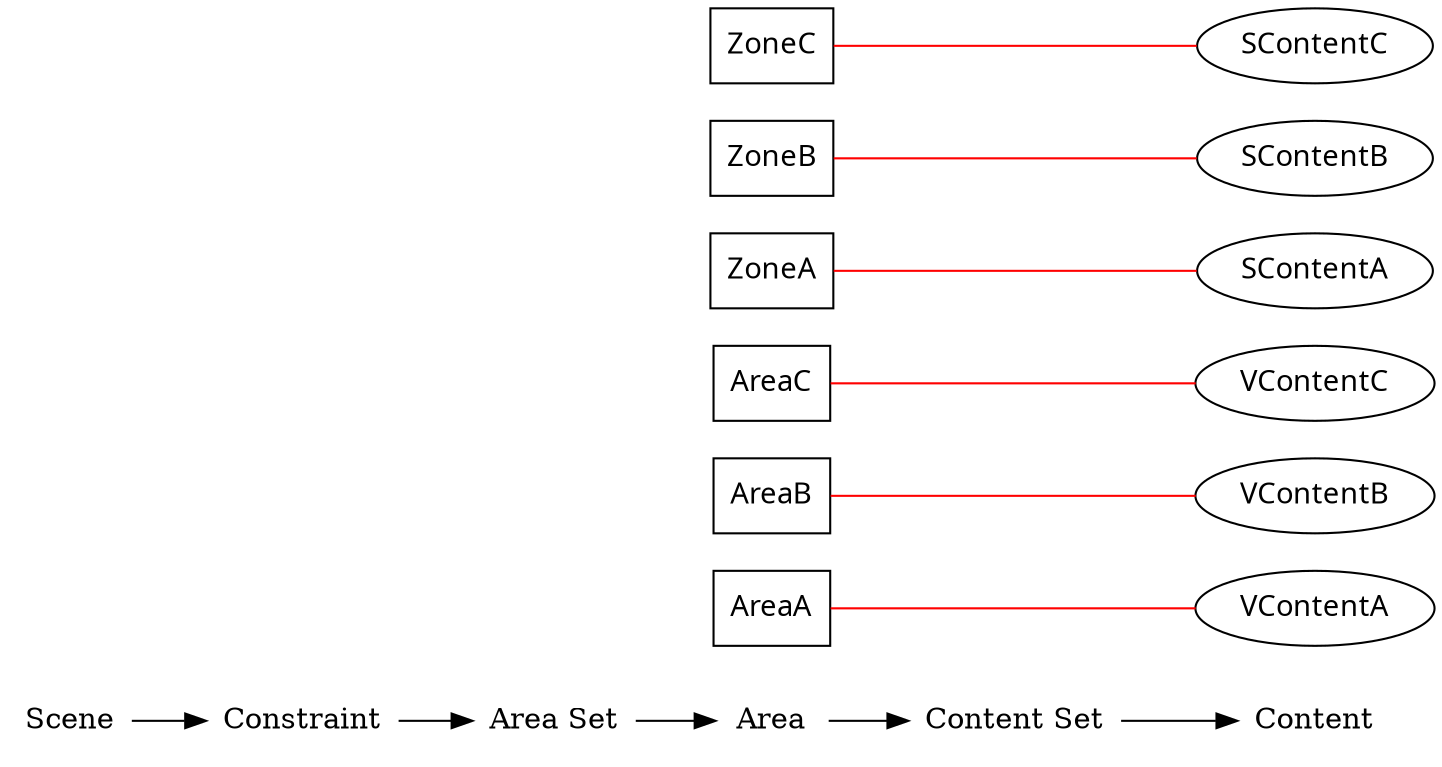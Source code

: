 digraph rule_objects_graph {
	rankdir = LR;
	charset="utf-8";
	clusterrank = global;
	
	node [shape = plaintext];
	Scene -> Constraint -> "Area Set" -> Area -> "Content Set" -> Content; 
	{ rank = same;
		node [shape = box];
		{
			Area;
			e1 [label="AreaA", fontname="Meiryo UI"];
			e2 [label="AreaB", fontname="Meiryo UI"];
			e3 [label="AreaC", fontname="Meiryo UI"];

			e4 [label="ZoneA", fontname="Meiryo UI"];
			e5 [label="ZoneB", fontname="Meiryo UI"];
			e6 [label="ZoneC", fontname="Meiryo UI"];
		}
	}
	
	{ rank = same;
		node [shape = ellipse];
		{
			Content;
			e7 [label="VContentA", fontname="Meiryo UI"];
			e8 [label="VContentB", fontname="Meiryo UI"];
			e9 [label="VContentC", fontname="Meiryo UI"];

			e10 [label="SContentA", fontname="Meiryo UI"];
			e11 [label="SContentB", fontname="Meiryo UI"];
			e12 [label="SContentC", fontname="Meiryo UI"];

		}
	}
	
	{
		subgraph subareaset {
			"Area Set";
			node [shape = box, style = filled, color = lightpink];


		}
	}


	
	{
		subgraph subcontentset {
			"Content Set";
			node [shape = ellipse, style = filled, color = palegreen];


		}
	}



	e1 -> e7 [dir=none, color=red];
	e2 -> e8 [dir=none, color=red];
	e3 -> e9 [dir=none, color=red];
	

	

	e4 -> e10 [dir=none, color=red];
	e5 -> e11 [dir=none, color=red];
	e6 -> e12 [dir=none, color=red];
	

	

	subgraph scene { rank = same;
		node [shape = circle, style = filled, color = lightblue];
		{
			"Scene";

		}
	}

	{ rank = same;
		node [shape = note, style = filled, color = lightgrey];
		{
			"Constraint";
		}
	}
	
	{ rank = same;
		node [shape = note, style = filled, color = lavenderblush2];
		{
			"Constraint";
		}
	}

	{ rank = same;
		node [shape = note, style = filled, color = lightpink2];
		{
			"Constraint";
		}
	}

	

	

	
}

